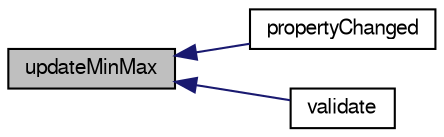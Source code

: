 digraph G
{
  edge [fontname="FreeSans",fontsize="10",labelfontname="FreeSans",labelfontsize="10"];
  node [fontname="FreeSans",fontsize="10",shape=record];
  rankdir="LR";
  Node1 [label="updateMinMax",height=0.2,width=0.4,color="black", fillcolor="grey75", style="filled" fontcolor="black"];
  Node1 -> Node2 [dir="back",color="midnightblue",fontsize="10",style="solid",fontname="FreeSans"];
  Node2 [label="propertyChanged",height=0.2,width=0.4,color="black", fillcolor="white", style="filled",URL="$classorg_1_1octave_1_1graphics_1_1_patch_object.html#a15b63fbbc7c3a7ad69eb51e60232e1cb"];
  Node1 -> Node3 [dir="back",color="midnightblue",fontsize="10",style="solid",fontname="FreeSans"];
  Node3 [label="validate",height=0.2,width=0.4,color="black", fillcolor="white", style="filled",URL="$classorg_1_1octave_1_1graphics_1_1_patch_object.html#a41d45236c37b75848f4b1667a11fb50e"];
}
